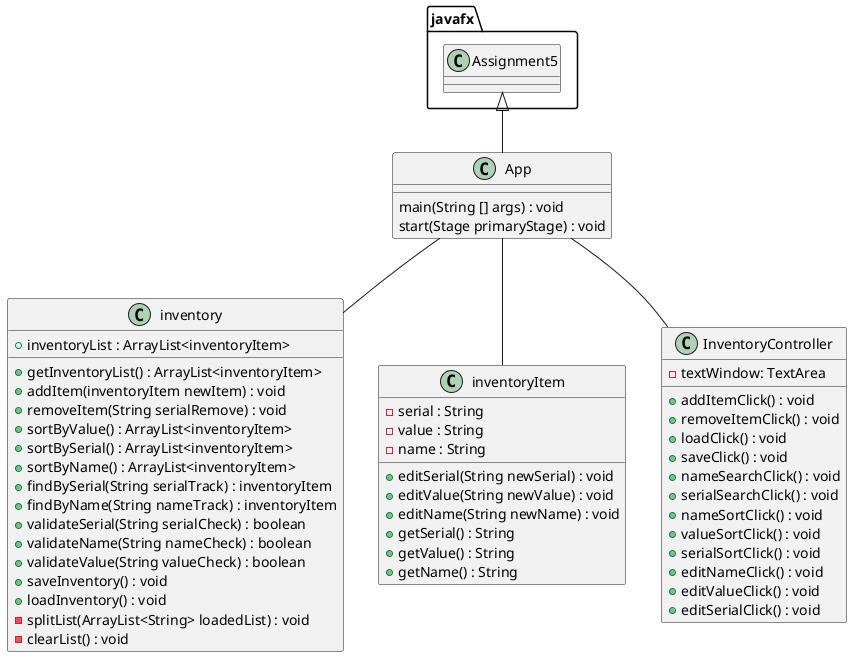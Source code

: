 @startuml
'https://plantuml.com/class-diagram

class App
class inventory
class inventoryItem
class InventoryController

javafx.Assignment5 <|-- App

App -- inventory
App -- inventoryItem
App -- InventoryController

class App {
main(String [] args) : void
start(Stage primaryStage) : void
}


class inventory {
+inventoryList : ArrayList<inventoryItem>

+getInventoryList() : ArrayList<inventoryItem>
+addItem(inventoryItem newItem) : void
+removeItem(String serialRemove) : void
+sortByValue() : ArrayList<inventoryItem>
+sortBySerial() : ArrayList<inventoryItem>
+sortByName() : ArrayList<inventoryItem>
+findBySerial(String serialTrack) : inventoryItem
+findByName(String nameTrack) : inventoryItem
+validateSerial(String serialCheck) : boolean
+validateName(String nameCheck) : boolean
+validateValue(String valueCheck) : boolean
+saveInventory() : void
+loadInventory() : void
-splitList(ArrayList<String> loadedList) : void
-clearList() : void
}

class inventoryItem {
- serial : String
- value : String
- name : String

+editSerial(String newSerial) : void
+editValue(String newValue) : void
+editName(String newName) : void
+getSerial() : String
+getValue() : String
+getName() : String
}

class InventoryController {
- textWindow: TextArea

+addItemClick() : void
+removeItemClick() : void
+loadClick() : void
+saveClick() : void
+nameSearchClick() : void
+serialSearchClick() : void
+nameSortClick() : void
+valueSortClick() : void
+serialSortClick() : void
+editNameClick() : void
+editValueClick() : void
+editSerialClick() : void
}

@enduml